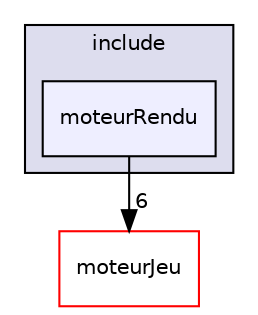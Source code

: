 digraph "/home/bastien/Bureau/Temple-OpenGL/moteurRendu/include/moteurRendu" {
  bgcolor=transparent;
  compound=true
  node [ fontsize="10", fontname="Helvetica"];
  edge [ labelfontsize="10", labelfontname="Helvetica"];
  subgraph clusterdir_4ecb0b9449d5db226598c7bc97d0d3e5 {
    graph [ bgcolor="#ddddee", pencolor="black", label="include" fontname="Helvetica", fontsize="10", URL="dir_4ecb0b9449d5db226598c7bc97d0d3e5.html"]
  dir_9955da3903724d98cb645abc52286bb6 [shape=box, label="moteurRendu", style="filled", fillcolor="#eeeeff", pencolor="black", URL="dir_9955da3903724d98cb645abc52286bb6.html"];
  }
  dir_ac034f0d507295612ba9d7c994ada95f [shape=box label="moteurJeu" color="red" URL="dir_ac034f0d507295612ba9d7c994ada95f.html"];
  dir_9955da3903724d98cb645abc52286bb6->dir_ac034f0d507295612ba9d7c994ada95f [headlabel="6", labeldistance=1.5 headhref="dir_000006_000001.html"];
}
